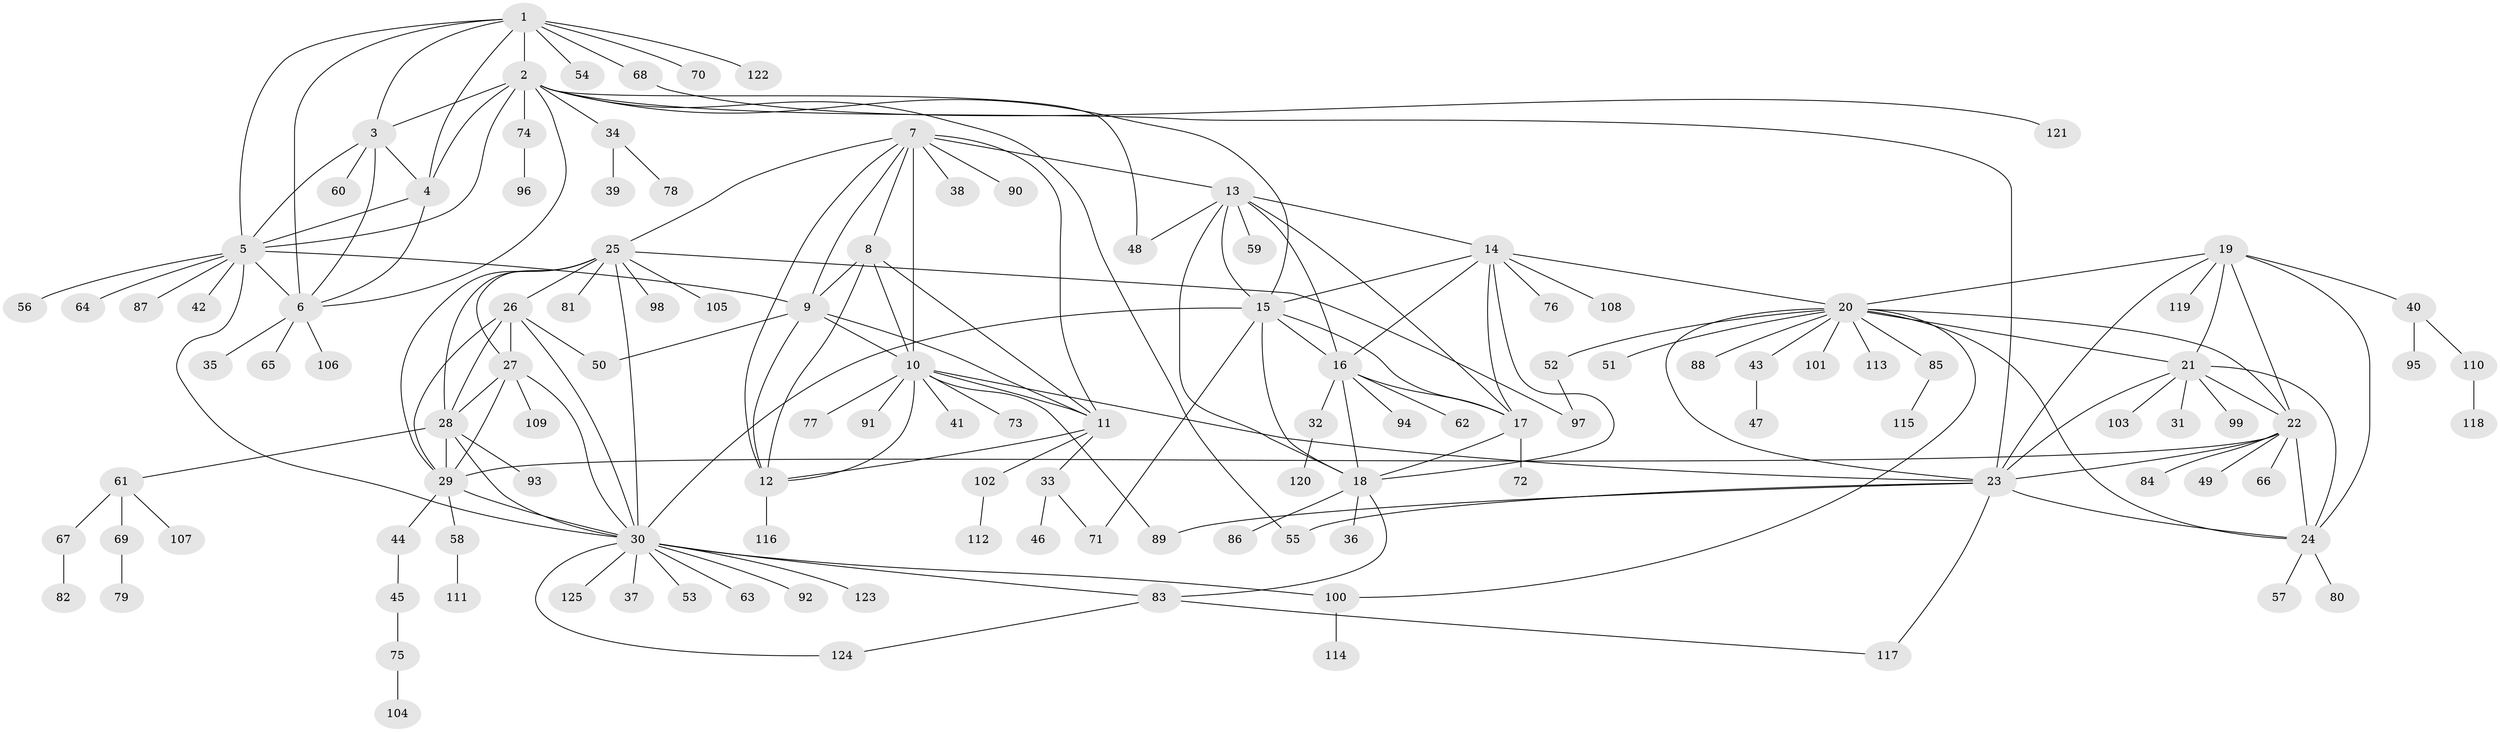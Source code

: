 // coarse degree distribution, {6: 0.1111111111111111, 10: 0.031746031746031744, 4: 0.031746031746031744, 9: 0.047619047619047616, 5: 0.06349206349206349, 7: 0.07936507936507936, 3: 0.06349206349206349, 8: 0.031746031746031744, 1: 0.38095238095238093, 2: 0.15873015873015872}
// Generated by graph-tools (version 1.1) at 2025/52/03/04/25 22:52:20]
// undirected, 125 vertices, 190 edges
graph export_dot {
  node [color=gray90,style=filled];
  1;
  2;
  3;
  4;
  5;
  6;
  7;
  8;
  9;
  10;
  11;
  12;
  13;
  14;
  15;
  16;
  17;
  18;
  19;
  20;
  21;
  22;
  23;
  24;
  25;
  26;
  27;
  28;
  29;
  30;
  31;
  32;
  33;
  34;
  35;
  36;
  37;
  38;
  39;
  40;
  41;
  42;
  43;
  44;
  45;
  46;
  47;
  48;
  49;
  50;
  51;
  52;
  53;
  54;
  55;
  56;
  57;
  58;
  59;
  60;
  61;
  62;
  63;
  64;
  65;
  66;
  67;
  68;
  69;
  70;
  71;
  72;
  73;
  74;
  75;
  76;
  77;
  78;
  79;
  80;
  81;
  82;
  83;
  84;
  85;
  86;
  87;
  88;
  89;
  90;
  91;
  92;
  93;
  94;
  95;
  96;
  97;
  98;
  99;
  100;
  101;
  102;
  103;
  104;
  105;
  106;
  107;
  108;
  109;
  110;
  111;
  112;
  113;
  114;
  115;
  116;
  117;
  118;
  119;
  120;
  121;
  122;
  123;
  124;
  125;
  1 -- 2;
  1 -- 3;
  1 -- 4;
  1 -- 5;
  1 -- 6;
  1 -- 54;
  1 -- 68;
  1 -- 70;
  1 -- 122;
  2 -- 3;
  2 -- 4;
  2 -- 5;
  2 -- 6;
  2 -- 15;
  2 -- 23;
  2 -- 34;
  2 -- 48;
  2 -- 55;
  2 -- 74;
  3 -- 4;
  3 -- 5;
  3 -- 6;
  3 -- 60;
  4 -- 5;
  4 -- 6;
  5 -- 6;
  5 -- 9;
  5 -- 30;
  5 -- 42;
  5 -- 56;
  5 -- 64;
  5 -- 87;
  6 -- 35;
  6 -- 65;
  6 -- 106;
  7 -- 8;
  7 -- 9;
  7 -- 10;
  7 -- 11;
  7 -- 12;
  7 -- 13;
  7 -- 25;
  7 -- 38;
  7 -- 90;
  8 -- 9;
  8 -- 10;
  8 -- 11;
  8 -- 12;
  9 -- 10;
  9 -- 11;
  9 -- 12;
  9 -- 50;
  10 -- 11;
  10 -- 12;
  10 -- 23;
  10 -- 41;
  10 -- 73;
  10 -- 77;
  10 -- 89;
  10 -- 91;
  11 -- 12;
  11 -- 33;
  11 -- 102;
  12 -- 116;
  13 -- 14;
  13 -- 15;
  13 -- 16;
  13 -- 17;
  13 -- 18;
  13 -- 48;
  13 -- 59;
  14 -- 15;
  14 -- 16;
  14 -- 17;
  14 -- 18;
  14 -- 20;
  14 -- 76;
  14 -- 108;
  15 -- 16;
  15 -- 17;
  15 -- 18;
  15 -- 30;
  15 -- 71;
  16 -- 17;
  16 -- 18;
  16 -- 32;
  16 -- 62;
  16 -- 94;
  17 -- 18;
  17 -- 72;
  18 -- 36;
  18 -- 83;
  18 -- 86;
  19 -- 20;
  19 -- 21;
  19 -- 22;
  19 -- 23;
  19 -- 24;
  19 -- 40;
  19 -- 119;
  20 -- 21;
  20 -- 22;
  20 -- 23;
  20 -- 24;
  20 -- 43;
  20 -- 51;
  20 -- 52;
  20 -- 85;
  20 -- 88;
  20 -- 100;
  20 -- 101;
  20 -- 113;
  21 -- 22;
  21 -- 23;
  21 -- 24;
  21 -- 31;
  21 -- 99;
  21 -- 103;
  22 -- 23;
  22 -- 24;
  22 -- 29;
  22 -- 49;
  22 -- 66;
  22 -- 84;
  23 -- 24;
  23 -- 55;
  23 -- 89;
  23 -- 117;
  24 -- 57;
  24 -- 80;
  25 -- 26;
  25 -- 27;
  25 -- 28;
  25 -- 29;
  25 -- 30;
  25 -- 81;
  25 -- 97;
  25 -- 98;
  25 -- 105;
  26 -- 27;
  26 -- 28;
  26 -- 29;
  26 -- 30;
  26 -- 50;
  27 -- 28;
  27 -- 29;
  27 -- 30;
  27 -- 109;
  28 -- 29;
  28 -- 30;
  28 -- 61;
  28 -- 93;
  29 -- 30;
  29 -- 44;
  29 -- 58;
  30 -- 37;
  30 -- 53;
  30 -- 63;
  30 -- 83;
  30 -- 92;
  30 -- 100;
  30 -- 123;
  30 -- 124;
  30 -- 125;
  32 -- 120;
  33 -- 46;
  33 -- 71;
  34 -- 39;
  34 -- 78;
  40 -- 95;
  40 -- 110;
  43 -- 47;
  44 -- 45;
  45 -- 75;
  52 -- 97;
  58 -- 111;
  61 -- 67;
  61 -- 69;
  61 -- 107;
  67 -- 82;
  68 -- 121;
  69 -- 79;
  74 -- 96;
  75 -- 104;
  83 -- 117;
  83 -- 124;
  85 -- 115;
  100 -- 114;
  102 -- 112;
  110 -- 118;
}
